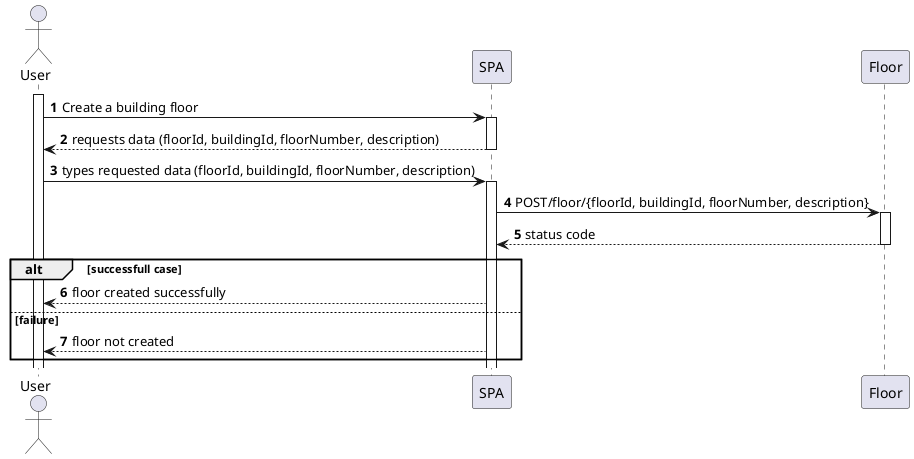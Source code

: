 @startuml
autonumber

Actor User
activate User
User -> SPA : Create a building floor
activate SPA

SPA --> User : requests data (floorId, buildingId, floorNumber, description)
deactivate SPA

User -> SPA : types requested data (floorId, buildingId, floorNumber, description)
activate SPA

SPA -> Floor : POST/floor/{floorId, buildingId, floorNumber, description}
activate Floor

Floor --> SPA : status code
deactivate Floor

alt successfull case
    SPA --> User : floor created successfully
else failure
    SPA --> User : floor not created
end


@enduml